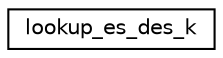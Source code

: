 digraph "Graphical Class Hierarchy"
{
 // INTERACTIVE_SVG=YES
 // LATEX_PDF_SIZE
  edge [fontname="Helvetica",fontsize="10",labelfontname="Helvetica",labelfontsize="10"];
  node [fontname="Helvetica",fontsize="10",shape=record];
  rankdir="LR";
  Node0 [label="lookup_es_des_k",height=0.2,width=0.4,color="black", fillcolor="white", style="filled",URL="$interfacesat__vapor__pres__k__mod_1_1lookup__es__des__k.html",tooltip=" "];
}
